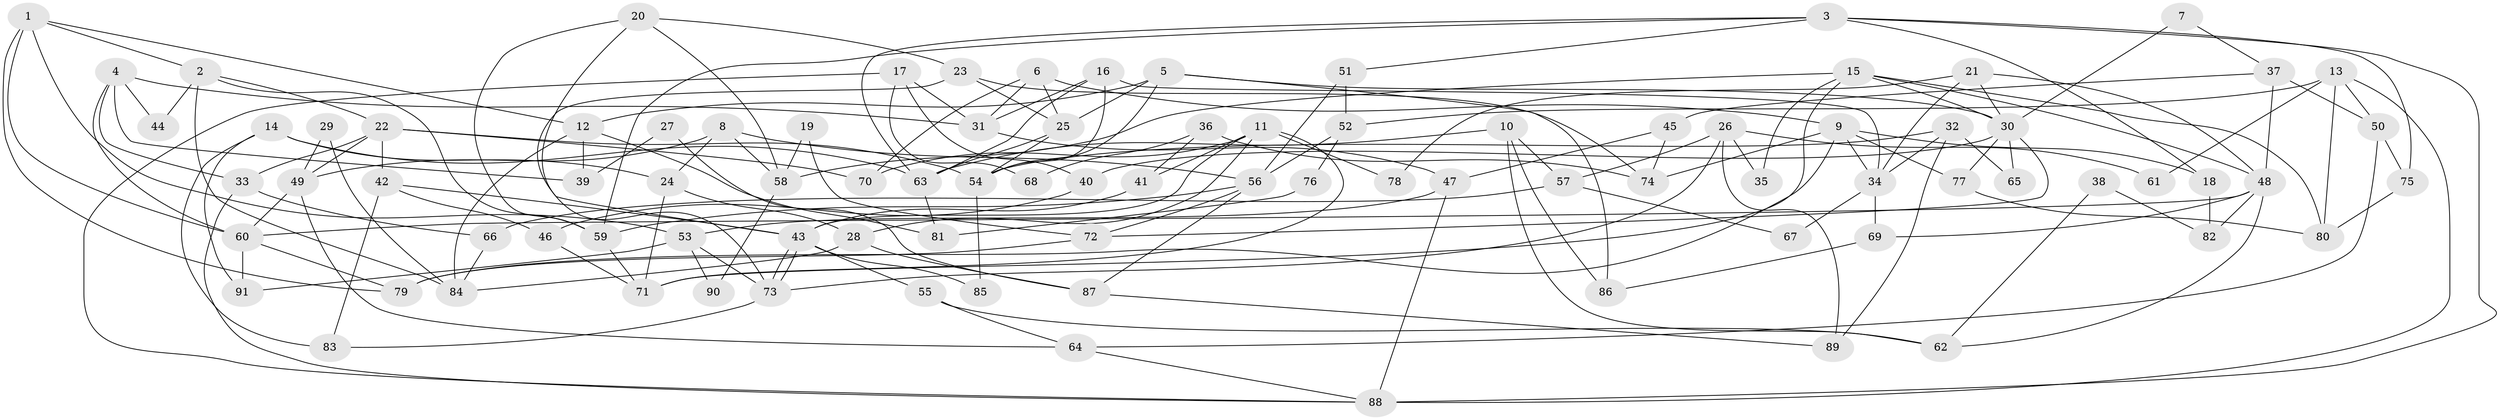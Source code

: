 // coarse degree distribution, {7: 0.17857142857142858, 9: 0.017857142857142856, 5: 0.16071428571428573, 2: 0.16071428571428573, 8: 0.10714285714285714, 6: 0.07142857142857142, 4: 0.125, 3: 0.14285714285714285, 10: 0.03571428571428571}
// Generated by graph-tools (version 1.1) at 2025/42/03/06/25 10:42:01]
// undirected, 91 vertices, 182 edges
graph export_dot {
graph [start="1"]
  node [color=gray90,style=filled];
  1;
  2;
  3;
  4;
  5;
  6;
  7;
  8;
  9;
  10;
  11;
  12;
  13;
  14;
  15;
  16;
  17;
  18;
  19;
  20;
  21;
  22;
  23;
  24;
  25;
  26;
  27;
  28;
  29;
  30;
  31;
  32;
  33;
  34;
  35;
  36;
  37;
  38;
  39;
  40;
  41;
  42;
  43;
  44;
  45;
  46;
  47;
  48;
  49;
  50;
  51;
  52;
  53;
  54;
  55;
  56;
  57;
  58;
  59;
  60;
  61;
  62;
  63;
  64;
  65;
  66;
  67;
  68;
  69;
  70;
  71;
  72;
  73;
  74;
  75;
  76;
  77;
  78;
  79;
  80;
  81;
  82;
  83;
  84;
  85;
  86;
  87;
  88;
  89;
  90;
  91;
  1 -- 60;
  1 -- 2;
  1 -- 12;
  1 -- 53;
  1 -- 79;
  2 -- 59;
  2 -- 84;
  2 -- 22;
  2 -- 44;
  3 -- 59;
  3 -- 75;
  3 -- 18;
  3 -- 51;
  3 -- 63;
  3 -- 88;
  4 -- 31;
  4 -- 60;
  4 -- 33;
  4 -- 39;
  4 -- 44;
  5 -- 25;
  5 -- 30;
  5 -- 12;
  5 -- 54;
  5 -- 86;
  6 -- 31;
  6 -- 9;
  6 -- 25;
  6 -- 70;
  7 -- 37;
  7 -- 30;
  8 -- 24;
  8 -- 49;
  8 -- 56;
  8 -- 58;
  9 -- 74;
  9 -- 79;
  9 -- 18;
  9 -- 34;
  9 -- 77;
  10 -- 86;
  10 -- 63;
  10 -- 57;
  10 -- 62;
  11 -- 70;
  11 -- 43;
  11 -- 28;
  11 -- 41;
  11 -- 71;
  11 -- 78;
  12 -- 39;
  12 -- 81;
  12 -- 84;
  13 -- 88;
  13 -- 80;
  13 -- 50;
  13 -- 52;
  13 -- 61;
  14 -- 91;
  14 -- 83;
  14 -- 24;
  14 -- 63;
  15 -- 71;
  15 -- 58;
  15 -- 30;
  15 -- 35;
  15 -- 48;
  15 -- 80;
  16 -- 54;
  16 -- 63;
  16 -- 31;
  16 -- 34;
  17 -- 31;
  17 -- 88;
  17 -- 40;
  17 -- 68;
  18 -- 82;
  19 -- 58;
  19 -- 72;
  20 -- 43;
  20 -- 59;
  20 -- 23;
  20 -- 58;
  21 -- 30;
  21 -- 34;
  21 -- 48;
  21 -- 78;
  22 -- 54;
  22 -- 33;
  22 -- 42;
  22 -- 49;
  22 -- 70;
  23 -- 25;
  23 -- 73;
  23 -- 74;
  24 -- 28;
  24 -- 71;
  25 -- 63;
  25 -- 54;
  26 -- 89;
  26 -- 73;
  26 -- 35;
  26 -- 57;
  26 -- 61;
  27 -- 39;
  27 -- 87;
  28 -- 84;
  28 -- 87;
  29 -- 49;
  29 -- 84;
  30 -- 40;
  30 -- 65;
  30 -- 72;
  30 -- 77;
  31 -- 47;
  32 -- 34;
  32 -- 54;
  32 -- 65;
  32 -- 89;
  33 -- 66;
  33 -- 88;
  34 -- 67;
  34 -- 69;
  36 -- 74;
  36 -- 41;
  36 -- 68;
  37 -- 48;
  37 -- 50;
  37 -- 45;
  38 -- 82;
  38 -- 62;
  40 -- 46;
  41 -- 43;
  42 -- 43;
  42 -- 46;
  42 -- 83;
  43 -- 55;
  43 -- 73;
  43 -- 73;
  43 -- 85;
  45 -- 47;
  45 -- 74;
  46 -- 71;
  47 -- 88;
  47 -- 53;
  48 -- 60;
  48 -- 62;
  48 -- 69;
  48 -- 82;
  49 -- 60;
  49 -- 64;
  50 -- 64;
  50 -- 75;
  51 -- 52;
  51 -- 56;
  52 -- 56;
  52 -- 76;
  53 -- 73;
  53 -- 90;
  53 -- 91;
  54 -- 85;
  55 -- 64;
  55 -- 62;
  56 -- 59;
  56 -- 72;
  56 -- 87;
  57 -- 66;
  57 -- 67;
  58 -- 90;
  59 -- 71;
  60 -- 79;
  60 -- 91;
  63 -- 81;
  64 -- 88;
  66 -- 84;
  69 -- 86;
  72 -- 79;
  73 -- 83;
  75 -- 80;
  76 -- 81;
  77 -- 80;
  87 -- 89;
}
